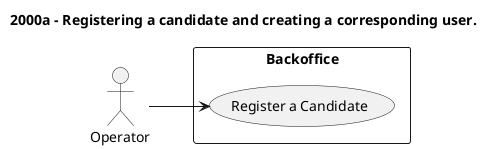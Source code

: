 @startuml

title 2000a - Registering a candidate and creating a corresponding user.

left to right direction
skinparam packageStyle rectangle

actor "Operator" as OPERATOR

rectangle "Backoffice" as backoffice {
    usecase "Register a Candidate"


    OPERATOR --> "Register a Candidate"
}

@enduml